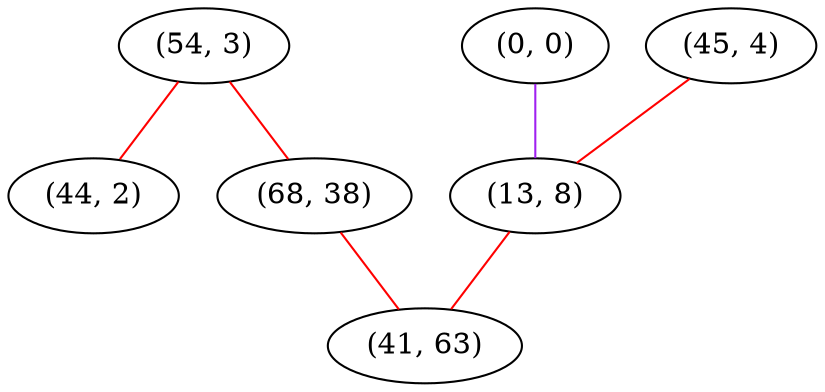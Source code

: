 graph "" {
"(54, 3)";
"(44, 2)";
"(0, 0)";
"(68, 38)";
"(45, 4)";
"(13, 8)";
"(41, 63)";
"(54, 3)" -- "(44, 2)"  [color=red, key=0, weight=1];
"(54, 3)" -- "(68, 38)"  [color=red, key=0, weight=1];
"(0, 0)" -- "(13, 8)"  [color=purple, key=0, weight=4];
"(68, 38)" -- "(41, 63)"  [color=red, key=0, weight=1];
"(45, 4)" -- "(13, 8)"  [color=red, key=0, weight=1];
"(13, 8)" -- "(41, 63)"  [color=red, key=0, weight=1];
}
